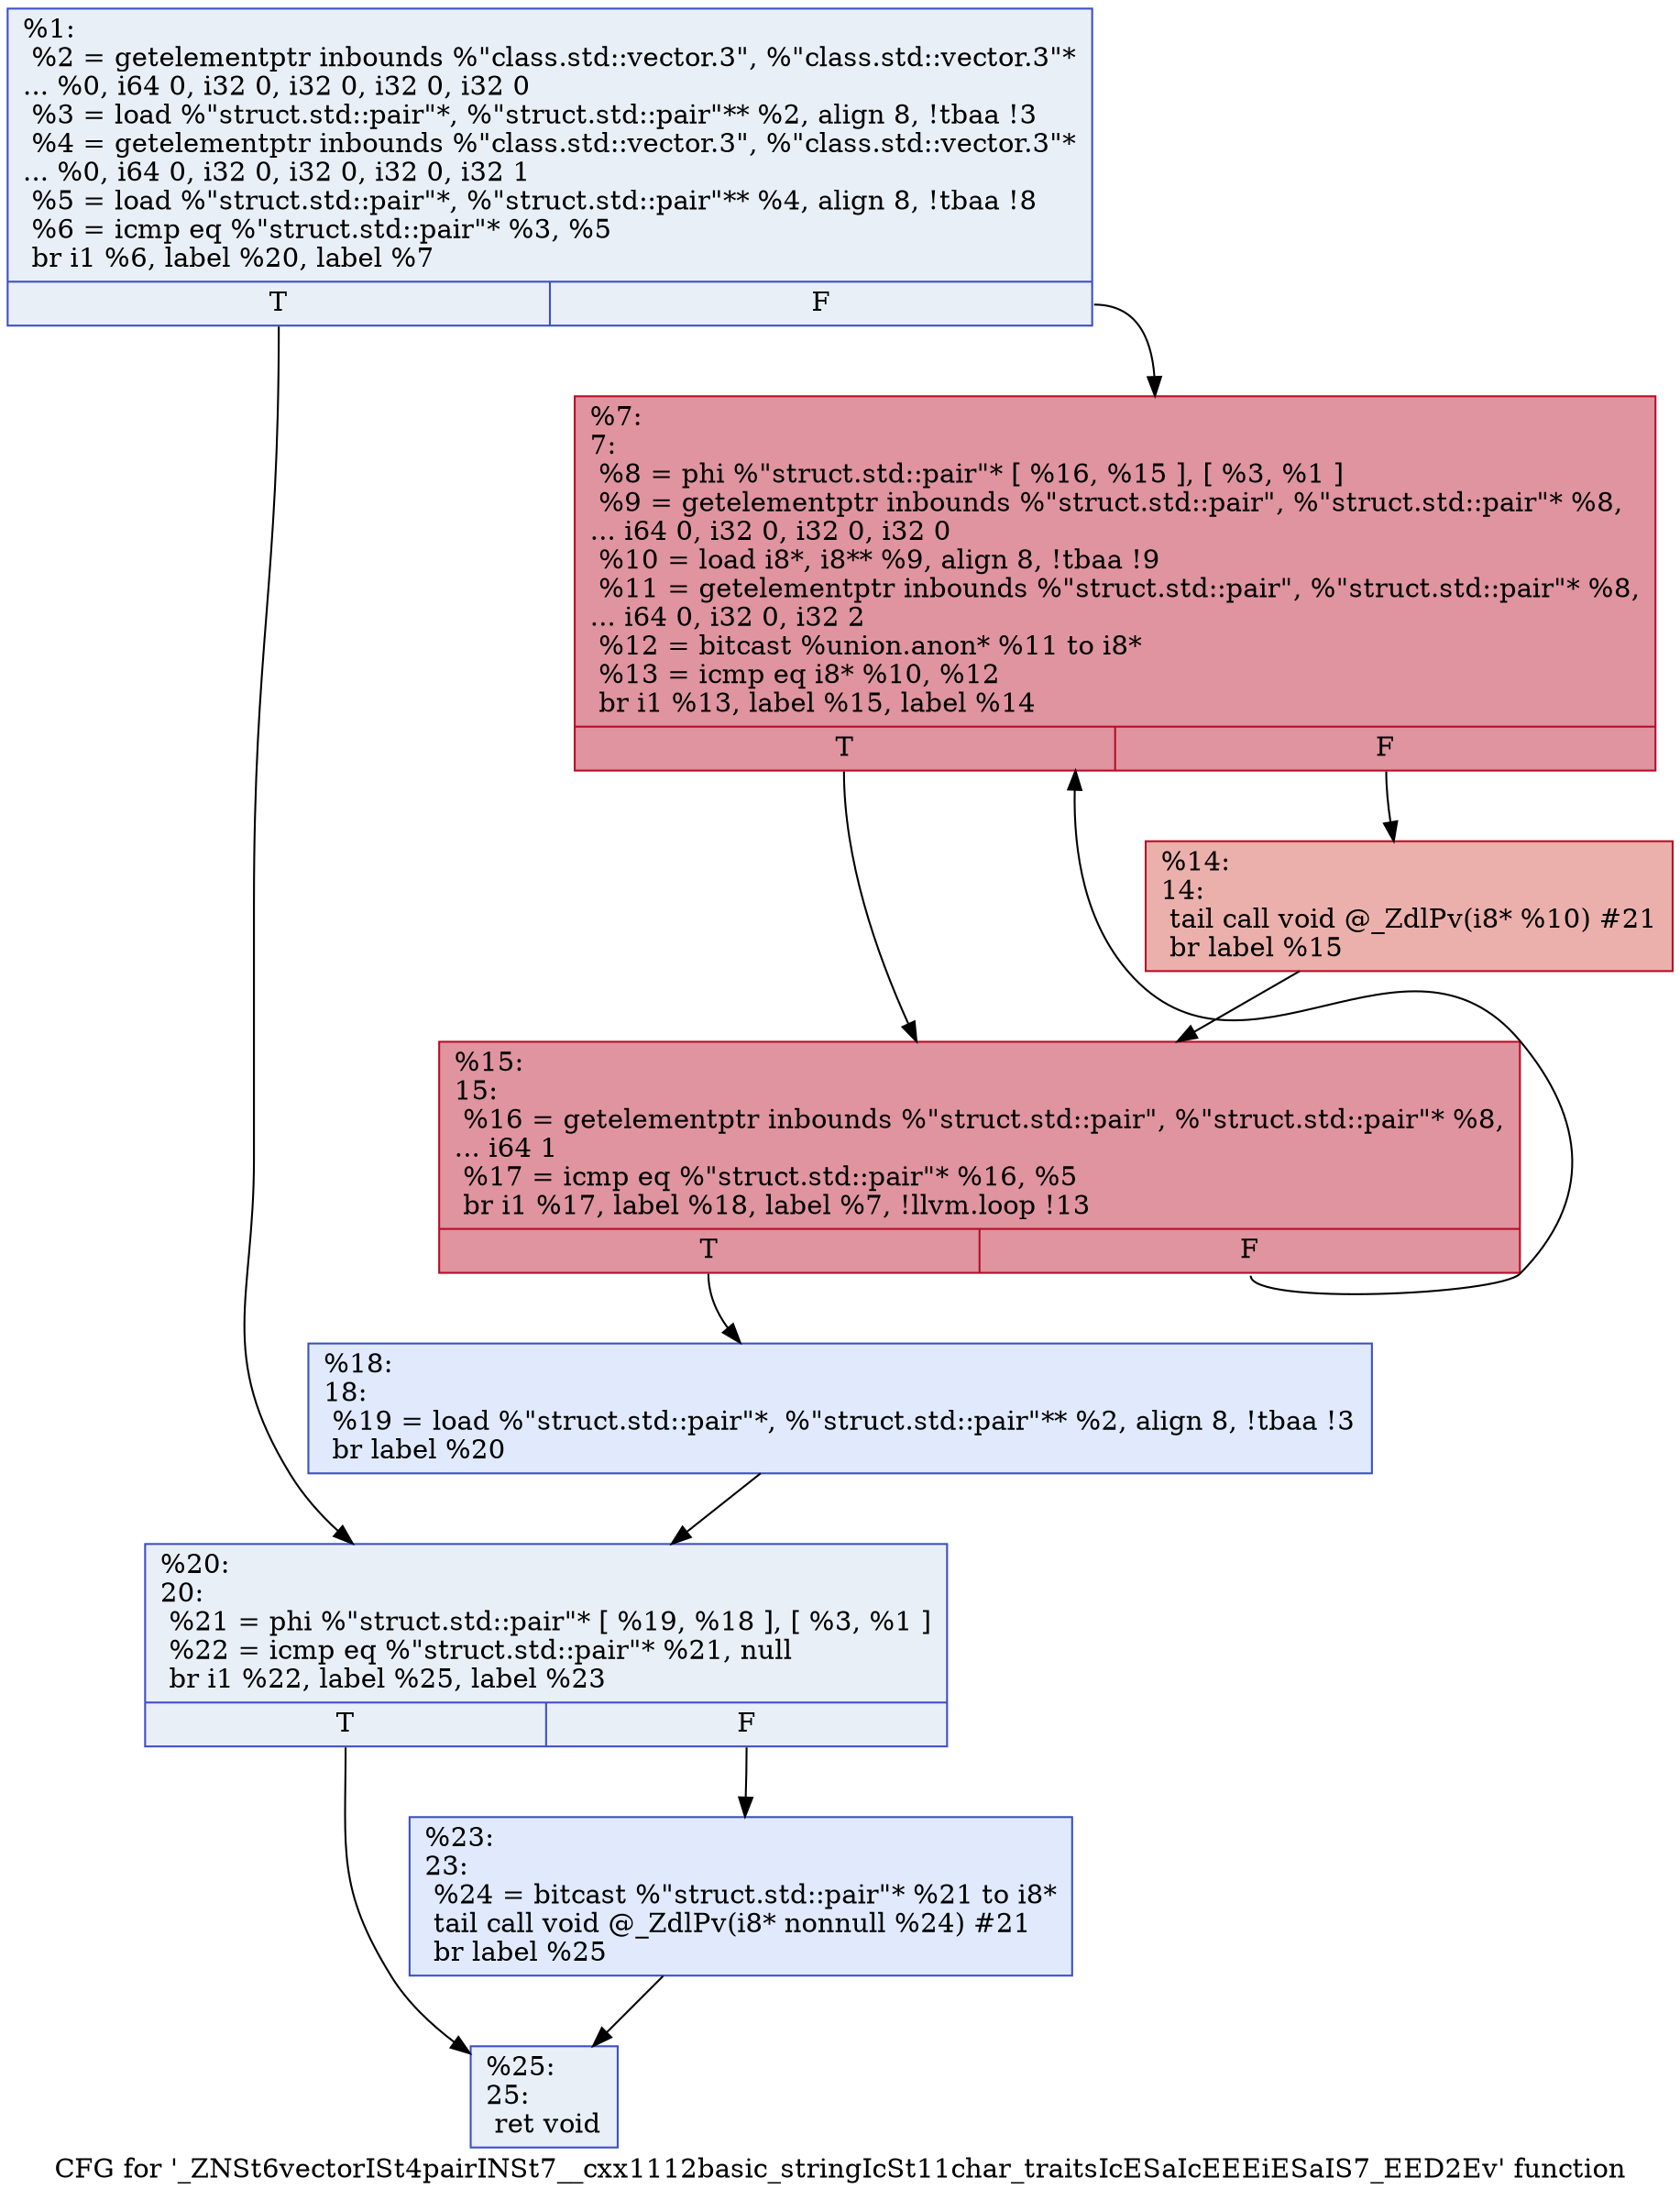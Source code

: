 digraph "CFG for '_ZNSt6vectorISt4pairINSt7__cxx1112basic_stringIcSt11char_traitsIcESaIcEEEiESaIS7_EED2Ev' function" {
	label="CFG for '_ZNSt6vectorISt4pairINSt7__cxx1112basic_stringIcSt11char_traitsIcESaIcEEEiESaIS7_EED2Ev' function";

	Node0x565285913450 [shape=record,color="#3d50c3ff", style=filled, fillcolor="#cedaeb70",label="{%1:\l  %2 = getelementptr inbounds %\"class.std::vector.3\", %\"class.std::vector.3\"*\l... %0, i64 0, i32 0, i32 0, i32 0, i32 0\l  %3 = load %\"struct.std::pair\"*, %\"struct.std::pair\"** %2, align 8, !tbaa !3\l  %4 = getelementptr inbounds %\"class.std::vector.3\", %\"class.std::vector.3\"*\l... %0, i64 0, i32 0, i32 0, i32 0, i32 1\l  %5 = load %\"struct.std::pair\"*, %\"struct.std::pair\"** %4, align 8, !tbaa !8\l  %6 = icmp eq %\"struct.std::pair\"* %3, %5\l  br i1 %6, label %20, label %7\l|{<s0>T|<s1>F}}"];
	Node0x565285913450:s0 -> Node0x565285913810;
	Node0x565285913450:s1 -> Node0x565285913860;
	Node0x565285913860 [shape=record,color="#b70d28ff", style=filled, fillcolor="#b70d2870",label="{%7:\l7:                                                \l  %8 = phi %\"struct.std::pair\"* [ %16, %15 ], [ %3, %1 ]\l  %9 = getelementptr inbounds %\"struct.std::pair\", %\"struct.std::pair\"* %8,\l... i64 0, i32 0, i32 0, i32 0\l  %10 = load i8*, i8** %9, align 8, !tbaa !9\l  %11 = getelementptr inbounds %\"struct.std::pair\", %\"struct.std::pair\"* %8,\l... i64 0, i32 0, i32 2\l  %12 = bitcast %union.anon* %11 to i8*\l  %13 = icmp eq i8* %10, %12\l  br i1 %13, label %15, label %14\l|{<s0>T|<s1>F}}"];
	Node0x565285913860:s0 -> Node0x565285913960;
	Node0x565285913860:s1 -> Node0x565285913750;
	Node0x565285913750 [shape=record,color="#b70d28ff", style=filled, fillcolor="#d24b4070",label="{%14:\l14:                                               \l  tail call void @_ZdlPv(i8* %10) #21\l  br label %15\l}"];
	Node0x565285913750 -> Node0x565285913960;
	Node0x565285913960 [shape=record,color="#b70d28ff", style=filled, fillcolor="#b70d2870",label="{%15:\l15:                                               \l  %16 = getelementptr inbounds %\"struct.std::pair\", %\"struct.std::pair\"* %8,\l... i64 1\l  %17 = icmp eq %\"struct.std::pair\"* %16, %5\l  br i1 %17, label %18, label %7, !llvm.loop !13\l|{<s0>T|<s1>F}}"];
	Node0x565285913960:s0 -> Node0x5652859140d0;
	Node0x565285913960:s1 -> Node0x565285913860;
	Node0x5652859140d0 [shape=record,color="#3d50c3ff", style=filled, fillcolor="#b9d0f970",label="{%18:\l18:                                               \l  %19 = load %\"struct.std::pair\"*, %\"struct.std::pair\"** %2, align 8, !tbaa !3\l  br label %20\l}"];
	Node0x5652859140d0 -> Node0x565285913810;
	Node0x565285913810 [shape=record,color="#3d50c3ff", style=filled, fillcolor="#cedaeb70",label="{%20:\l20:                                               \l  %21 = phi %\"struct.std::pair\"* [ %19, %18 ], [ %3, %1 ]\l  %22 = icmp eq %\"struct.std::pair\"* %21, null\l  br i1 %22, label %25, label %23\l|{<s0>T|<s1>F}}"];
	Node0x565285913810:s0 -> Node0x5652859149a0;
	Node0x565285913810:s1 -> Node0x5652859149f0;
	Node0x5652859149f0 [shape=record,color="#3d50c3ff", style=filled, fillcolor="#b9d0f970",label="{%23:\l23:                                               \l  %24 = bitcast %\"struct.std::pair\"* %21 to i8*\l  tail call void @_ZdlPv(i8* nonnull %24) #21\l  br label %25\l}"];
	Node0x5652859149f0 -> Node0x5652859149a0;
	Node0x5652859149a0 [shape=record,color="#3d50c3ff", style=filled, fillcolor="#cedaeb70",label="{%25:\l25:                                               \l  ret void\l}"];
}
